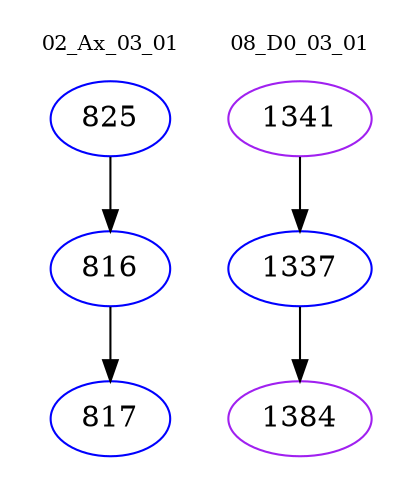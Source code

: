 digraph{
subgraph cluster_0 {
color = white
label = "02_Ax_03_01";
fontsize=10;
T0_825 [label="825", color="blue"]
T0_825 -> T0_816 [color="black"]
T0_816 [label="816", color="blue"]
T0_816 -> T0_817 [color="black"]
T0_817 [label="817", color="blue"]
}
subgraph cluster_1 {
color = white
label = "08_D0_03_01";
fontsize=10;
T1_1341 [label="1341", color="purple"]
T1_1341 -> T1_1337 [color="black"]
T1_1337 [label="1337", color="blue"]
T1_1337 -> T1_1384 [color="black"]
T1_1384 [label="1384", color="purple"]
}
}
